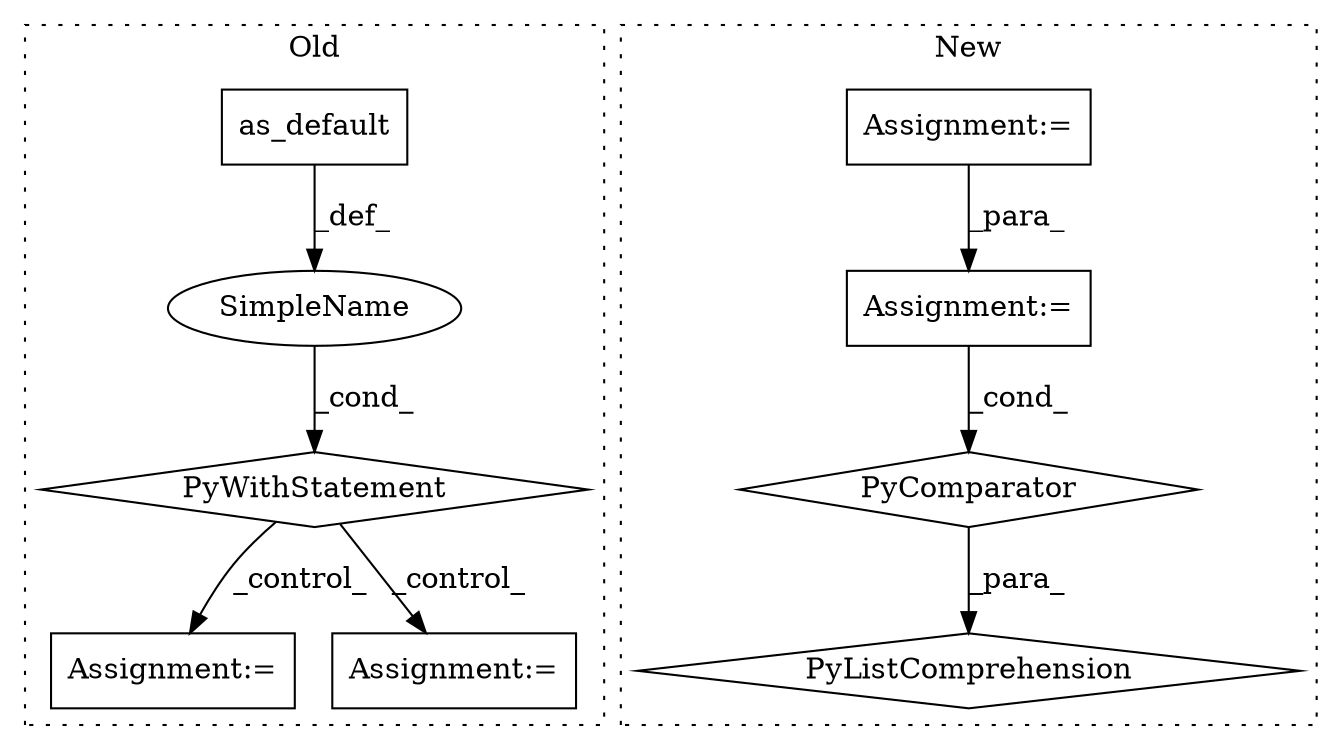 digraph G {
subgraph cluster0 {
1 [label="as_default" a="32" s="1484" l="12" shape="box"];
5 [label="PyWithStatement" a="104" s="1463,1496" l="10,2" shape="diamond"];
7 [label="Assignment:=" a="7" s="2477" l="33" shape="box"];
8 [label="SimpleName" a="42" s="" l="" shape="ellipse"];
9 [label="Assignment:=" a="7" s="2122" l="16" shape="box"];
label = "Old";
style="dotted";
}
subgraph cluster1 {
2 [label="PyListComprehension" a="109" s="2281" l="152" shape="diamond"];
3 [label="Assignment:=" a="7" s="2168" l="33" shape="box"];
4 [label="Assignment:=" a="7" s="2394" l="31" shape="box"];
6 [label="PyComparator" a="113" s="2394" l="31" shape="diamond"];
label = "New";
style="dotted";
}
1 -> 8 [label="_def_"];
3 -> 4 [label="_para_"];
4 -> 6 [label="_cond_"];
5 -> 7 [label="_control_"];
5 -> 9 [label="_control_"];
6 -> 2 [label="_para_"];
8 -> 5 [label="_cond_"];
}